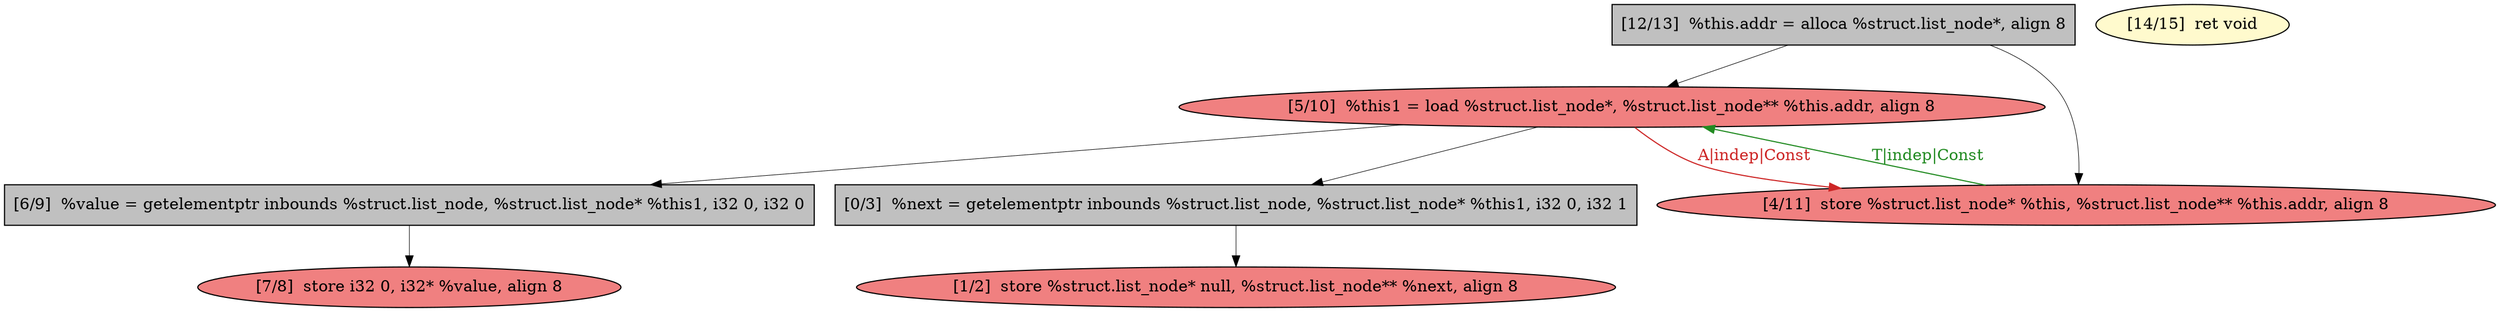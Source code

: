 
digraph G {


node412 [fillcolor=lightcoral,label="[7/8]  store i32 0, i32* %value, align 8",shape=ellipse,style=filled ]
node411 [fillcolor=grey,label="[6/9]  %value = getelementptr inbounds %struct.list_node, %struct.list_node* %this1, i32 0, i32 0",shape=rectangle,style=filled ]
node406 [fillcolor=lightcoral,label="[1/2]  store %struct.list_node* null, %struct.list_node** %next, align 8",shape=ellipse,style=filled ]
node408 [fillcolor=grey,label="[12/13]  %this.addr = alloca %struct.list_node*, align 8",shape=rectangle,style=filled ]
node410 [fillcolor=lightcoral,label="[5/10]  %this1 = load %struct.list_node*, %struct.list_node** %this.addr, align 8",shape=ellipse,style=filled ]
node405 [fillcolor=grey,label="[0/3]  %next = getelementptr inbounds %struct.list_node, %struct.list_node* %this1, i32 0, i32 1",shape=rectangle,style=filled ]
node407 [fillcolor=lightcoral,label="[4/11]  store %struct.list_node* %this, %struct.list_node** %this.addr, align 8",shape=ellipse,style=filled ]
node409 [fillcolor=lemonchiffon,label="[14/15]  ret void",shape=ellipse,style=filled ]

node408->node407 [style=solid,color=black,label="",penwidth=0.5,fontcolor=black ]
node407->node410 [style=solid,color=forestgreen,label="T|indep|Const",penwidth=1.0,fontcolor=forestgreen ]
node411->node412 [style=solid,color=black,label="",penwidth=0.5,fontcolor=black ]
node405->node406 [style=solid,color=black,label="",penwidth=0.5,fontcolor=black ]
node408->node410 [style=solid,color=black,label="",penwidth=0.5,fontcolor=black ]
node410->node407 [style=solid,color=firebrick3,label="A|indep|Const",penwidth=1.0,fontcolor=firebrick3 ]
node410->node405 [style=solid,color=black,label="",penwidth=0.5,fontcolor=black ]
node410->node411 [style=solid,color=black,label="",penwidth=0.5,fontcolor=black ]


}
